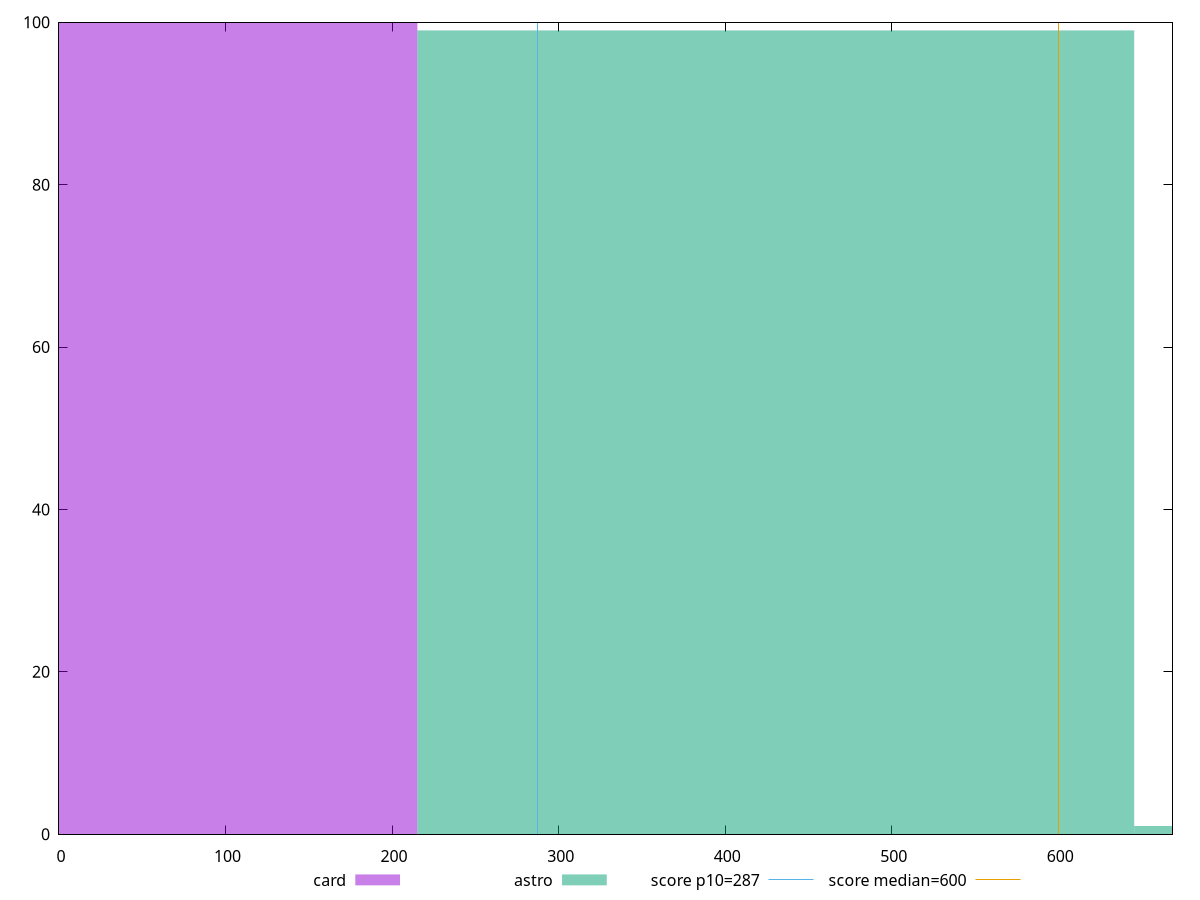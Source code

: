 reset

$card <<EOF
0 100
EOF

$astro <<EOF
860.7458522060074 1
430.3729261030037 99
EOF

set key outside below
set boxwidth 430.3729261030037
set xrange [0:668.5345]
set yrange [0:100]
set trange [0:100]
set style fill transparent solid 0.5 noborder

set parametric
set terminal svg size 640, 500 enhanced background rgb 'white'
set output "reports/report_00032_2021-02-25T10-28-15.087Z/total-blocking-time/comparison/histogram/2_vs_3.svg"

plot $card title "card" with boxes, \
     $astro title "astro" with boxes, \
     287,t title "score p10=287", \
     600,t title "score median=600"

reset
